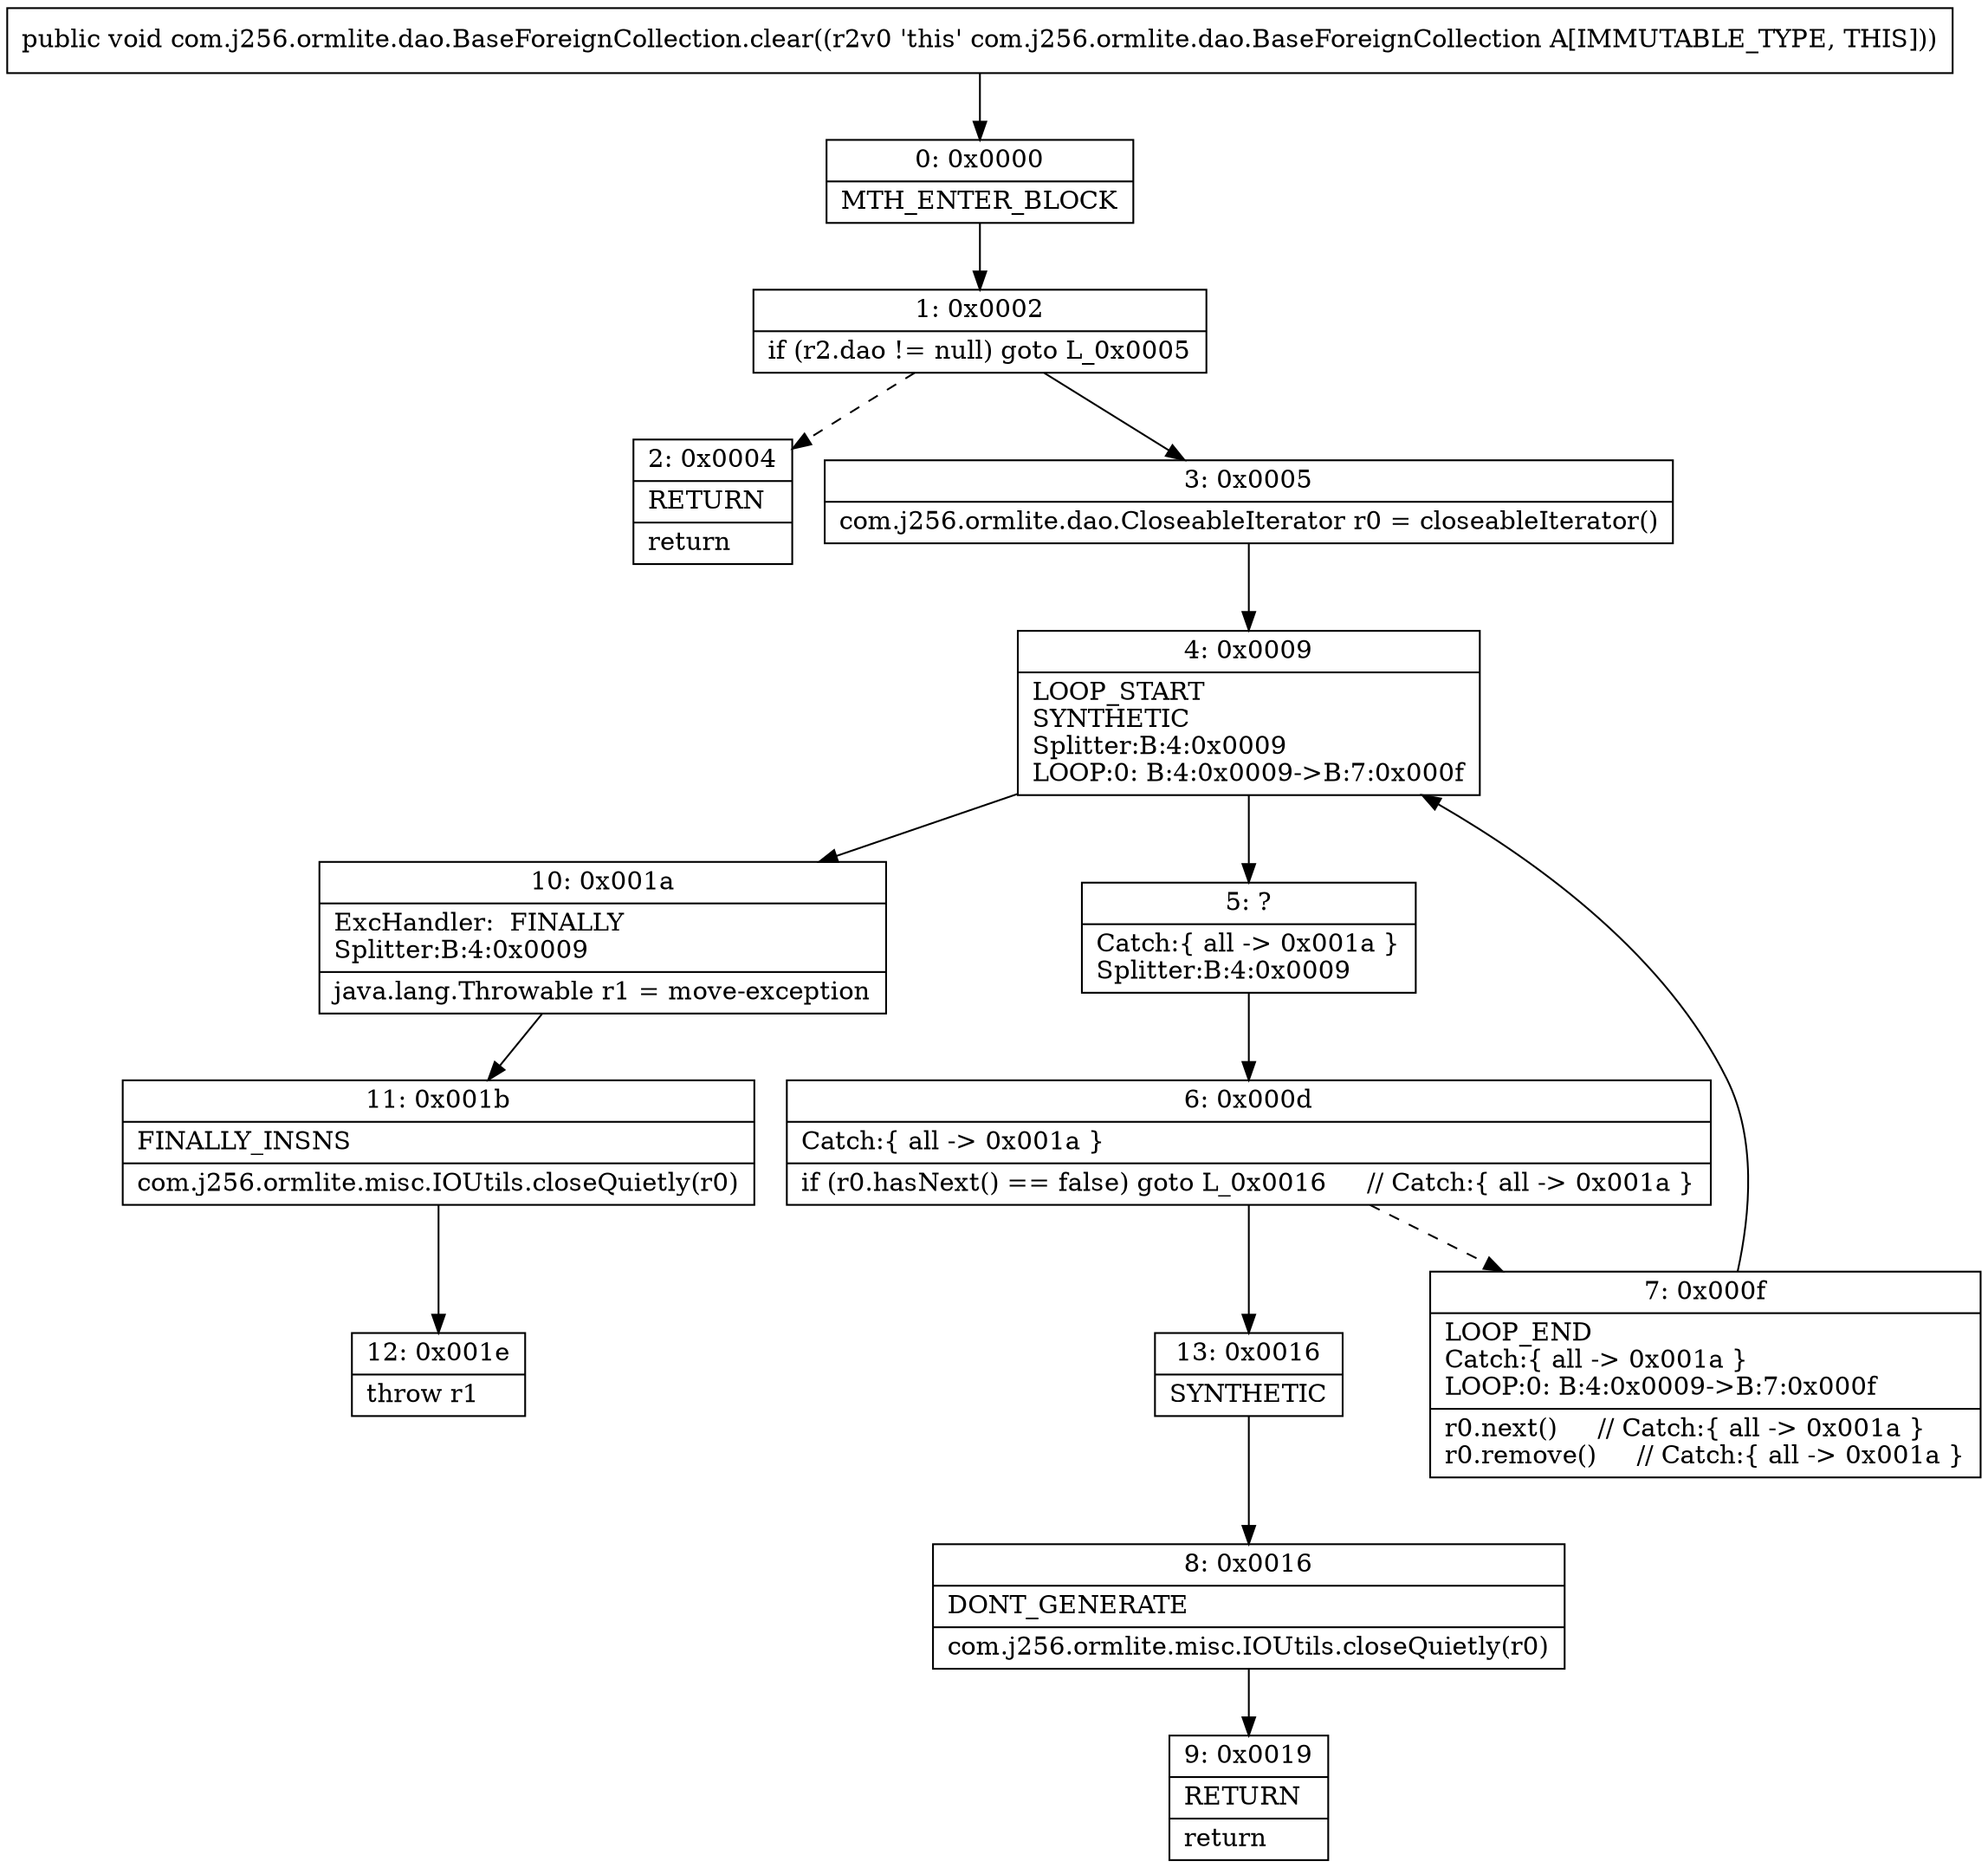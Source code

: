 digraph "CFG forcom.j256.ormlite.dao.BaseForeignCollection.clear()V" {
Node_0 [shape=record,label="{0\:\ 0x0000|MTH_ENTER_BLOCK\l}"];
Node_1 [shape=record,label="{1\:\ 0x0002|if (r2.dao != null) goto L_0x0005\l}"];
Node_2 [shape=record,label="{2\:\ 0x0004|RETURN\l|return\l}"];
Node_3 [shape=record,label="{3\:\ 0x0005|com.j256.ormlite.dao.CloseableIterator r0 = closeableIterator()\l}"];
Node_4 [shape=record,label="{4\:\ 0x0009|LOOP_START\lSYNTHETIC\lSplitter:B:4:0x0009\lLOOP:0: B:4:0x0009\-\>B:7:0x000f\l}"];
Node_5 [shape=record,label="{5\:\ ?|Catch:\{ all \-\> 0x001a \}\lSplitter:B:4:0x0009\l}"];
Node_6 [shape=record,label="{6\:\ 0x000d|Catch:\{ all \-\> 0x001a \}\l|if (r0.hasNext() == false) goto L_0x0016     \/\/ Catch:\{ all \-\> 0x001a \}\l}"];
Node_7 [shape=record,label="{7\:\ 0x000f|LOOP_END\lCatch:\{ all \-\> 0x001a \}\lLOOP:0: B:4:0x0009\-\>B:7:0x000f\l|r0.next()     \/\/ Catch:\{ all \-\> 0x001a \}\lr0.remove()     \/\/ Catch:\{ all \-\> 0x001a \}\l}"];
Node_8 [shape=record,label="{8\:\ 0x0016|DONT_GENERATE\l|com.j256.ormlite.misc.IOUtils.closeQuietly(r0)\l}"];
Node_9 [shape=record,label="{9\:\ 0x0019|RETURN\l|return\l}"];
Node_10 [shape=record,label="{10\:\ 0x001a|ExcHandler:  FINALLY\lSplitter:B:4:0x0009\l|java.lang.Throwable r1 = move\-exception\l}"];
Node_11 [shape=record,label="{11\:\ 0x001b|FINALLY_INSNS\l|com.j256.ormlite.misc.IOUtils.closeQuietly(r0)\l}"];
Node_12 [shape=record,label="{12\:\ 0x001e|throw r1\l}"];
Node_13 [shape=record,label="{13\:\ 0x0016|SYNTHETIC\l}"];
MethodNode[shape=record,label="{public void com.j256.ormlite.dao.BaseForeignCollection.clear((r2v0 'this' com.j256.ormlite.dao.BaseForeignCollection A[IMMUTABLE_TYPE, THIS])) }"];
MethodNode -> Node_0;
Node_0 -> Node_1;
Node_1 -> Node_2[style=dashed];
Node_1 -> Node_3;
Node_3 -> Node_4;
Node_4 -> Node_5;
Node_4 -> Node_10;
Node_5 -> Node_6;
Node_6 -> Node_7[style=dashed];
Node_6 -> Node_13;
Node_7 -> Node_4;
Node_8 -> Node_9;
Node_10 -> Node_11;
Node_11 -> Node_12;
Node_13 -> Node_8;
}

